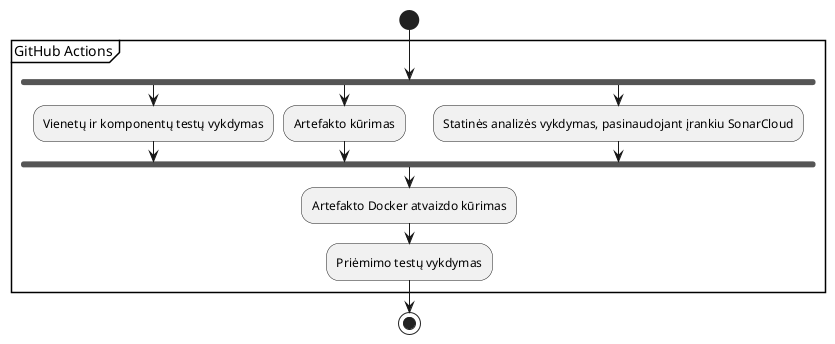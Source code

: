 @startuml
skinparam ConditionEndStyle hline
skinparam defaultTextAlignment center
start

    partition "GitHub Actions" {
        fork
        :Vienetų ir komponentų testų vykdymas;
        fork again
        :Artefakto kūrimas;
        fork again
        :Statinės analizės vykdymas, pasinaudojant įrankiu SonarCloud;
        end fork
        :Artefakto Docker atvaizdo kūrimas;
        :Priėmimo testų vykdymas;
    }

stop
@enduml